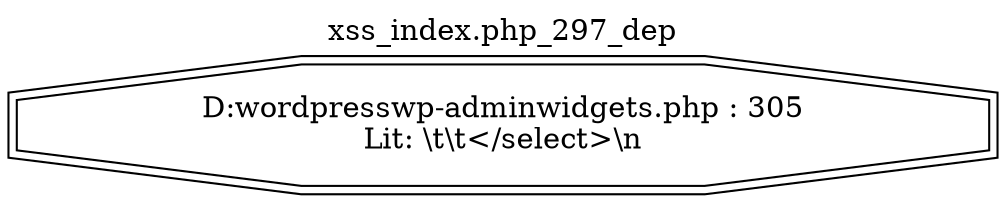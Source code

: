 digraph cfg {
  label="xss_index.php_297_dep";
  labelloc=t;
  n1 [shape=doubleoctagon, label="D:\wordpress\wp-admin\widgets.php : 305\nLit: \\t\\t</select>\\n\n"];
}
